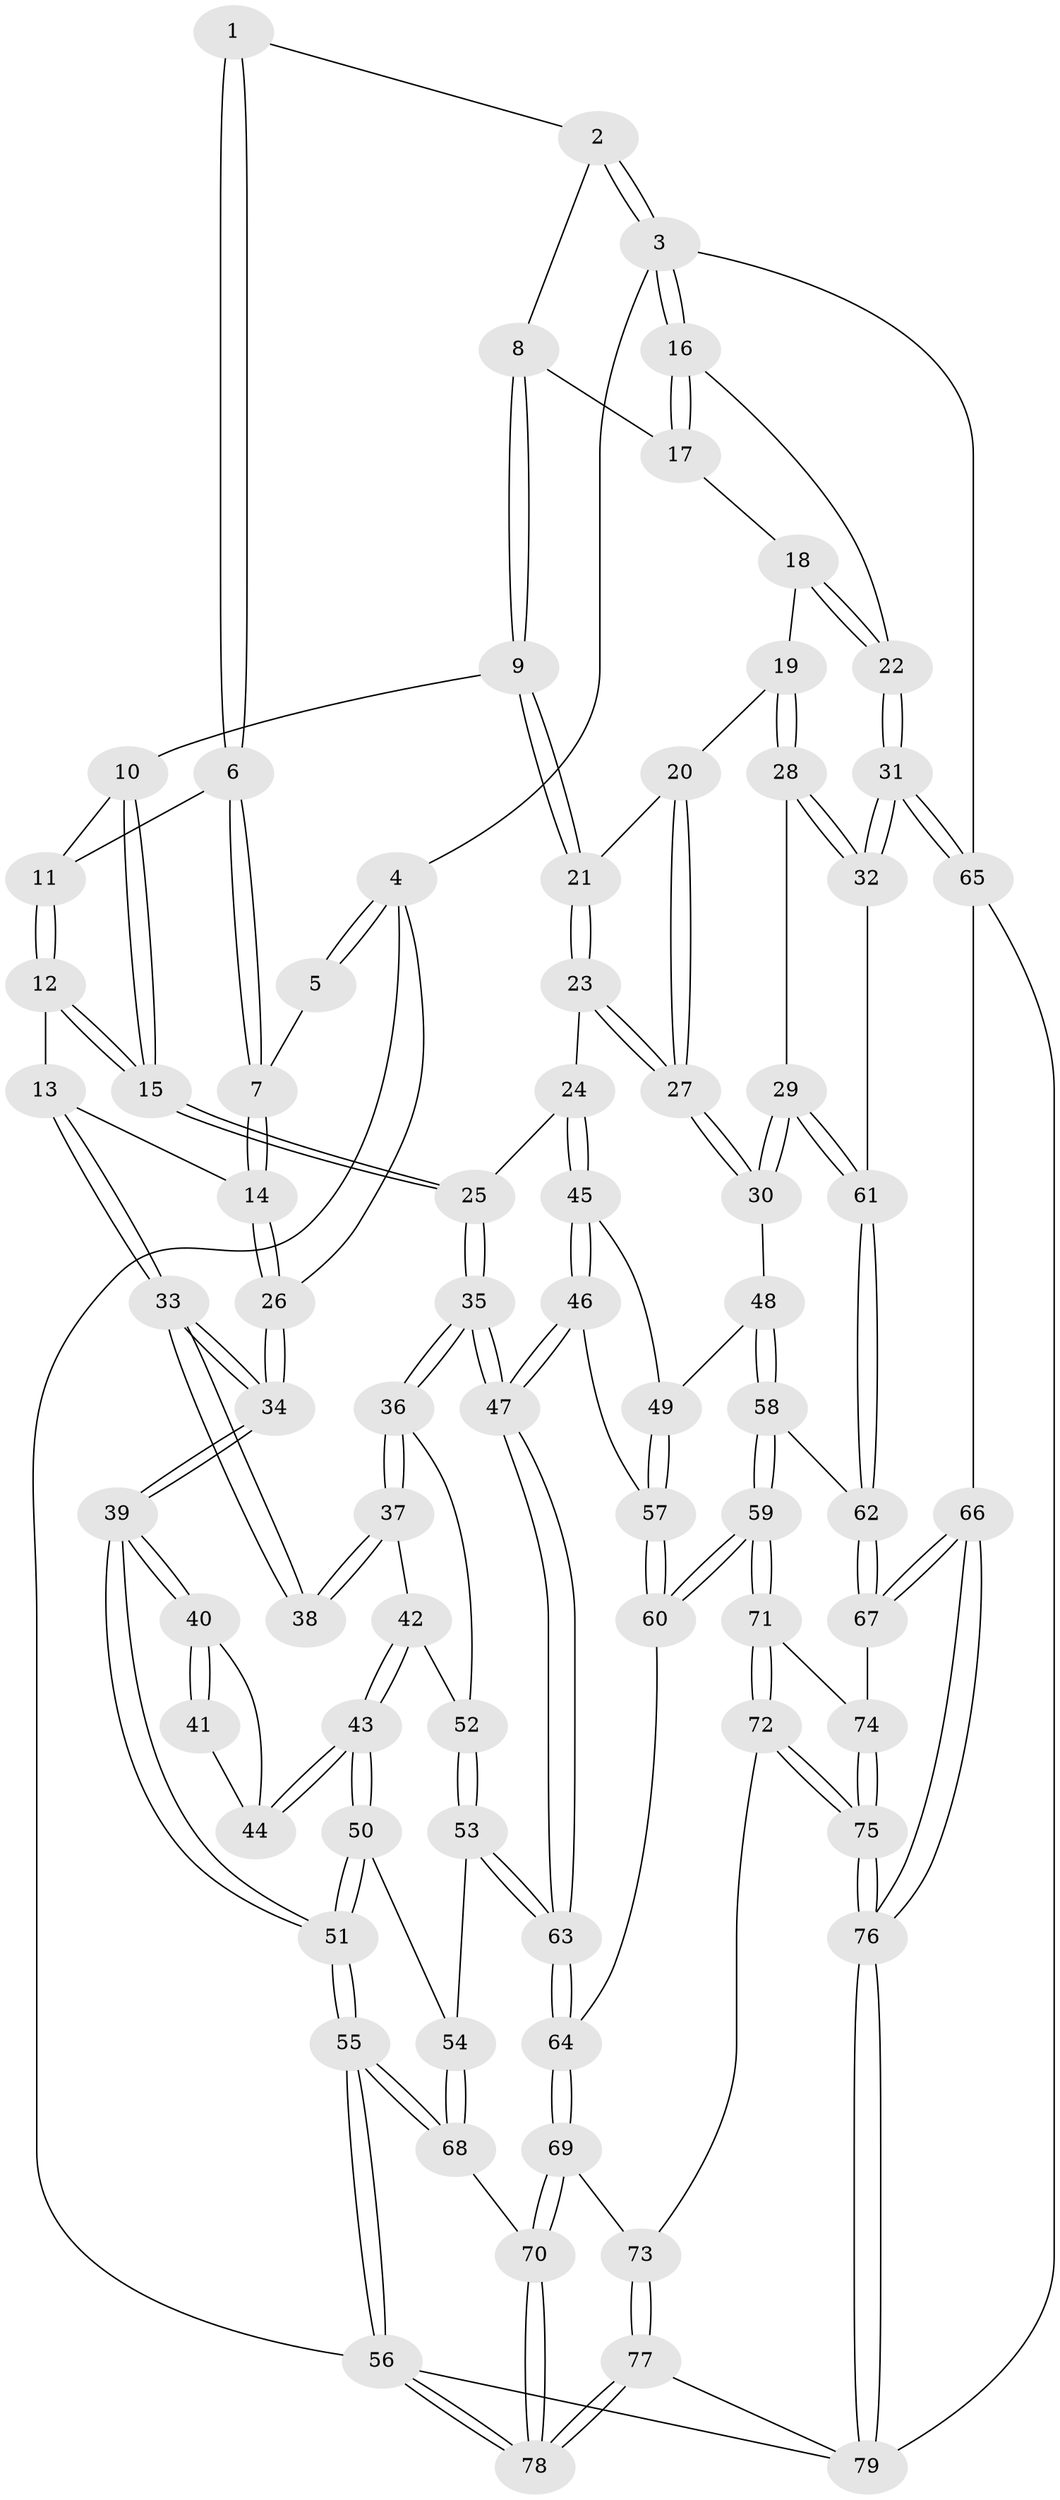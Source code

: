 // Generated by graph-tools (version 1.1) at 2025/02/03/09/25 05:02:22]
// undirected, 79 vertices, 194 edges
graph export_dot {
graph [start="1"]
  node [color=gray90,style=filled];
  1 [pos="+0.3535215103775544+0"];
  2 [pos="+0.7108427526116934+0"];
  3 [pos="+1+0"];
  4 [pos="+0+0"];
  5 [pos="+0+0"];
  6 [pos="+0.3499887164407855+0"];
  7 [pos="+0.18186388942466447+0.1693993549270501"];
  8 [pos="+0.6985402392560409+0.03091419646588775"];
  9 [pos="+0.6837215585510118+0.07572712648855318"];
  10 [pos="+0.52921625426329+0.09447569640933877"];
  11 [pos="+0.39979988448349535+0.06860996021292971"];
  12 [pos="+0.38528946987149393+0.2527622706676366"];
  13 [pos="+0.1850214188367033+0.2363648918368089"];
  14 [pos="+0.1761967938778537+0.2064218490831653"];
  15 [pos="+0.4220392346758791+0.28459482049583157"];
  16 [pos="+1+0"];
  17 [pos="+0.8832447986412912+0.12426235392085422"];
  18 [pos="+0.9017866231958093+0.1747970013782934"];
  19 [pos="+0.82127396084292+0.28115295360965137"];
  20 [pos="+0.77452053279524+0.2390487225148877"];
  21 [pos="+0.6811905175160851+0.12039292611288102"];
  22 [pos="+1+0.19560247600603137"];
  23 [pos="+0.5215794158855955+0.30404011656213453"];
  24 [pos="+0.5210219716308584+0.30405903058024175"];
  25 [pos="+0.42354951866025803+0.2861536041331034"];
  26 [pos="+0+0"];
  27 [pos="+0.5961086832346725+0.3658367077994272"];
  28 [pos="+0.8269828966321542+0.29752306597709494"];
  29 [pos="+0.7123622428428016+0.4499209857223514"];
  30 [pos="+0.622253054755565+0.3949049472120404"];
  31 [pos="+1+0.4224599270370405"];
  32 [pos="+1+0.4169755679916735"];
  33 [pos="+0.14953115253515895+0.28507739227910195"];
  34 [pos="+0+0.3222048121660409"];
  35 [pos="+0.3436483564193708+0.4781131649611604"];
  36 [pos="+0.31280013948541474+0.47013220257497634"];
  37 [pos="+0.16226945519369307+0.33382577796852886"];
  38 [pos="+0.1513021013220205+0.30342983022133957"];
  39 [pos="+0+0.4801169791894751"];
  40 [pos="+0.02280266505059322+0.4327107883893455"];
  41 [pos="+0.10642216154441304+0.3702744842787572"];
  42 [pos="+0.1596192109294127+0.4592691192269887"];
  43 [pos="+0.10369479184736552+0.5348347472745102"];
  44 [pos="+0.07667092371480135+0.44222957003082786"];
  45 [pos="+0.4936331665314709+0.4793265154644762"];
  46 [pos="+0.394636444896936+0.5141380176325623"];
  47 [pos="+0.3537574796876545+0.5074749935678136"];
  48 [pos="+0.5368681258879427+0.5145642705958844"];
  49 [pos="+0.5313673620033433+0.5133090237049271"];
  50 [pos="+0.09618550467283982+0.5545191803852713"];
  51 [pos="+0+0.5042273927445543"];
  52 [pos="+0.2356618767427356+0.48616566488333707"];
  53 [pos="+0.16027152566976682+0.6131992361144952"];
  54 [pos="+0.1415628262447165+0.6150383024534073"];
  55 [pos="+0+0.9086465560221249"];
  56 [pos="+0+1"];
  57 [pos="+0.467051550028217+0.5575186723344666"];
  58 [pos="+0.6323059702649746+0.6530897852008992"];
  59 [pos="+0.6069708148111117+0.6723210090730061"];
  60 [pos="+0.49529412125537753+0.613096126115721"];
  61 [pos="+0.7275143670528151+0.497674873379085"];
  62 [pos="+0.7222952668071968+0.6196768568544428"];
  63 [pos="+0.3178867778450856+0.6329415172000524"];
  64 [pos="+0.32874909499997274+0.6537427845013525"];
  65 [pos="+1+0.7056619754396045"];
  66 [pos="+0.9431240091661326+0.7434992094606826"];
  67 [pos="+0.8154146872290092+0.6781422451703505"];
  68 [pos="+0.10490513873092631+0.7092293888472112"];
  69 [pos="+0.3424857244092659+0.7180498280235311"];
  70 [pos="+0.22642888583006326+0.834037701406134"];
  71 [pos="+0.6015366998340346+0.6815896117308495"];
  72 [pos="+0.49748601237689244+0.7811579086905068"];
  73 [pos="+0.4701580582268459+0.7892594619001474"];
  74 [pos="+0.6702866436279872+0.8461447681805654"];
  75 [pos="+0.6880044259237658+0.9944095924358296"];
  76 [pos="+0.7205498066630517+1"];
  77 [pos="+0.35576316024215693+1"];
  78 [pos="+0.18955432084911963+1"];
  79 [pos="+0.6989880897347122+1"];
  1 -- 2;
  1 -- 6;
  1 -- 6;
  2 -- 3;
  2 -- 3;
  2 -- 8;
  3 -- 4;
  3 -- 16;
  3 -- 16;
  3 -- 65;
  4 -- 5;
  4 -- 5;
  4 -- 26;
  4 -- 56;
  5 -- 7;
  6 -- 7;
  6 -- 7;
  6 -- 11;
  7 -- 14;
  7 -- 14;
  8 -- 9;
  8 -- 9;
  8 -- 17;
  9 -- 10;
  9 -- 21;
  9 -- 21;
  10 -- 11;
  10 -- 15;
  10 -- 15;
  11 -- 12;
  11 -- 12;
  12 -- 13;
  12 -- 15;
  12 -- 15;
  13 -- 14;
  13 -- 33;
  13 -- 33;
  14 -- 26;
  14 -- 26;
  15 -- 25;
  15 -- 25;
  16 -- 17;
  16 -- 17;
  16 -- 22;
  17 -- 18;
  18 -- 19;
  18 -- 22;
  18 -- 22;
  19 -- 20;
  19 -- 28;
  19 -- 28;
  20 -- 21;
  20 -- 27;
  20 -- 27;
  21 -- 23;
  21 -- 23;
  22 -- 31;
  22 -- 31;
  23 -- 24;
  23 -- 27;
  23 -- 27;
  24 -- 25;
  24 -- 45;
  24 -- 45;
  25 -- 35;
  25 -- 35;
  26 -- 34;
  26 -- 34;
  27 -- 30;
  27 -- 30;
  28 -- 29;
  28 -- 32;
  28 -- 32;
  29 -- 30;
  29 -- 30;
  29 -- 61;
  29 -- 61;
  30 -- 48;
  31 -- 32;
  31 -- 32;
  31 -- 65;
  31 -- 65;
  32 -- 61;
  33 -- 34;
  33 -- 34;
  33 -- 38;
  33 -- 38;
  34 -- 39;
  34 -- 39;
  35 -- 36;
  35 -- 36;
  35 -- 47;
  35 -- 47;
  36 -- 37;
  36 -- 37;
  36 -- 52;
  37 -- 38;
  37 -- 38;
  37 -- 42;
  39 -- 40;
  39 -- 40;
  39 -- 51;
  39 -- 51;
  40 -- 41;
  40 -- 41;
  40 -- 44;
  41 -- 44;
  42 -- 43;
  42 -- 43;
  42 -- 52;
  43 -- 44;
  43 -- 44;
  43 -- 50;
  43 -- 50;
  45 -- 46;
  45 -- 46;
  45 -- 49;
  46 -- 47;
  46 -- 47;
  46 -- 57;
  47 -- 63;
  47 -- 63;
  48 -- 49;
  48 -- 58;
  48 -- 58;
  49 -- 57;
  49 -- 57;
  50 -- 51;
  50 -- 51;
  50 -- 54;
  51 -- 55;
  51 -- 55;
  52 -- 53;
  52 -- 53;
  53 -- 54;
  53 -- 63;
  53 -- 63;
  54 -- 68;
  54 -- 68;
  55 -- 56;
  55 -- 56;
  55 -- 68;
  55 -- 68;
  56 -- 78;
  56 -- 78;
  56 -- 79;
  57 -- 60;
  57 -- 60;
  58 -- 59;
  58 -- 59;
  58 -- 62;
  59 -- 60;
  59 -- 60;
  59 -- 71;
  59 -- 71;
  60 -- 64;
  61 -- 62;
  61 -- 62;
  62 -- 67;
  62 -- 67;
  63 -- 64;
  63 -- 64;
  64 -- 69;
  64 -- 69;
  65 -- 66;
  65 -- 79;
  66 -- 67;
  66 -- 67;
  66 -- 76;
  66 -- 76;
  67 -- 74;
  68 -- 70;
  69 -- 70;
  69 -- 70;
  69 -- 73;
  70 -- 78;
  70 -- 78;
  71 -- 72;
  71 -- 72;
  71 -- 74;
  72 -- 73;
  72 -- 75;
  72 -- 75;
  73 -- 77;
  73 -- 77;
  74 -- 75;
  74 -- 75;
  75 -- 76;
  75 -- 76;
  76 -- 79;
  76 -- 79;
  77 -- 78;
  77 -- 78;
  77 -- 79;
}
